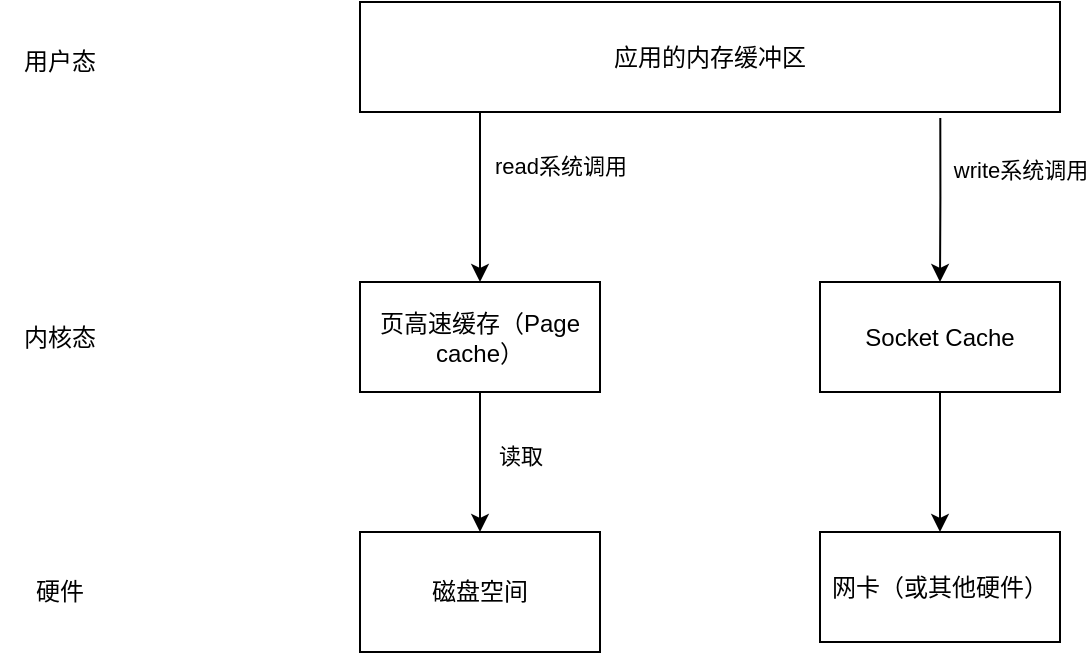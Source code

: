 <mxfile version="24.5.3" type="device">
  <diagram name="第 1 页" id="L__ulZPQL0ILmOvTm5CG">
    <mxGraphModel dx="1384" dy="843" grid="1" gridSize="10" guides="1" tooltips="1" connect="1" arrows="1" fold="1" page="1" pageScale="1" pageWidth="827" pageHeight="1169" math="0" shadow="0">
      <root>
        <mxCell id="0" />
        <mxCell id="1" parent="0" />
        <mxCell id="JLI_kJitthGdk8XXYec--9" value="" style="edgeStyle=orthogonalEdgeStyle;rounded=0;orthogonalLoop=1;jettySize=auto;html=1;" edge="1" parent="1" target="JLI_kJitthGdk8XXYec--5">
          <mxGeometry relative="1" as="geometry">
            <mxPoint x="430" y="500" as="sourcePoint" />
            <Array as="points">
              <mxPoint x="430" y="501" />
            </Array>
          </mxGeometry>
        </mxCell>
        <mxCell id="JLI_kJitthGdk8XXYec--10" value="read系统调用" style="edgeLabel;html=1;align=center;verticalAlign=middle;resizable=0;points=[];" vertex="1" connectable="0" parent="JLI_kJitthGdk8XXYec--9">
          <mxGeometry x="-0.36" y="5" relative="1" as="geometry">
            <mxPoint x="35" as="offset" />
          </mxGeometry>
        </mxCell>
        <mxCell id="JLI_kJitthGdk8XXYec--14" style="edgeStyle=orthogonalEdgeStyle;rounded=0;orthogonalLoop=1;jettySize=auto;html=1;exitX=0.829;exitY=1.055;exitDx=0;exitDy=0;exitPerimeter=0;" edge="1" parent="1" source="JLI_kJitthGdk8XXYec--2" target="JLI_kJitthGdk8XXYec--13">
          <mxGeometry relative="1" as="geometry" />
        </mxCell>
        <mxCell id="JLI_kJitthGdk8XXYec--15" value="write系统调用" style="edgeLabel;html=1;align=center;verticalAlign=middle;resizable=0;points=[];" vertex="1" connectable="0" parent="JLI_kJitthGdk8XXYec--14">
          <mxGeometry x="0.063" y="-2" relative="1" as="geometry">
            <mxPoint x="42" y="-18" as="offset" />
          </mxGeometry>
        </mxCell>
        <mxCell id="JLI_kJitthGdk8XXYec--2" value="应用的内存缓冲区" style="rounded=0;whiteSpace=wrap;html=1;" vertex="1" parent="1">
          <mxGeometry x="370" y="445" width="350" height="55" as="geometry" />
        </mxCell>
        <mxCell id="JLI_kJitthGdk8XXYec--3" value="用户态" style="text;html=1;align=center;verticalAlign=middle;whiteSpace=wrap;rounded=0;" vertex="1" parent="1">
          <mxGeometry x="190" y="460" width="60" height="30" as="geometry" />
        </mxCell>
        <mxCell id="JLI_kJitthGdk8XXYec--11" value="" style="edgeStyle=orthogonalEdgeStyle;rounded=0;orthogonalLoop=1;jettySize=auto;html=1;startArrow=none;startFill=0;" edge="1" parent="1" source="JLI_kJitthGdk8XXYec--5" target="JLI_kJitthGdk8XXYec--6">
          <mxGeometry relative="1" as="geometry" />
        </mxCell>
        <mxCell id="JLI_kJitthGdk8XXYec--12" value="读取" style="edgeLabel;html=1;align=center;verticalAlign=middle;resizable=0;points=[];" vertex="1" connectable="0" parent="JLI_kJitthGdk8XXYec--11">
          <mxGeometry x="-0.086" y="2" relative="1" as="geometry">
            <mxPoint x="18" as="offset" />
          </mxGeometry>
        </mxCell>
        <mxCell id="JLI_kJitthGdk8XXYec--5" value="页高速缓存（Page cache）" style="rounded=0;whiteSpace=wrap;html=1;" vertex="1" parent="1">
          <mxGeometry x="370" y="585" width="120" height="55" as="geometry" />
        </mxCell>
        <mxCell id="JLI_kJitthGdk8XXYec--6" value="磁盘空间" style="rounded=0;whiteSpace=wrap;html=1;" vertex="1" parent="1">
          <mxGeometry x="370" y="710" width="120" height="60" as="geometry" />
        </mxCell>
        <mxCell id="JLI_kJitthGdk8XXYec--7" value="硬件" style="text;html=1;align=center;verticalAlign=middle;whiteSpace=wrap;rounded=0;" vertex="1" parent="1">
          <mxGeometry x="190" y="725" width="60" height="30" as="geometry" />
        </mxCell>
        <mxCell id="JLI_kJitthGdk8XXYec--8" value="内核态" style="text;html=1;align=center;verticalAlign=middle;whiteSpace=wrap;rounded=0;" vertex="1" parent="1">
          <mxGeometry x="190" y="597.5" width="60" height="30" as="geometry" />
        </mxCell>
        <mxCell id="JLI_kJitthGdk8XXYec--17" value="" style="edgeStyle=orthogonalEdgeStyle;rounded=0;orthogonalLoop=1;jettySize=auto;html=1;" edge="1" parent="1" source="JLI_kJitthGdk8XXYec--13" target="JLI_kJitthGdk8XXYec--16">
          <mxGeometry relative="1" as="geometry" />
        </mxCell>
        <mxCell id="JLI_kJitthGdk8XXYec--13" value="Socket Cache" style="rounded=0;whiteSpace=wrap;html=1;" vertex="1" parent="1">
          <mxGeometry x="600" y="585" width="120" height="55" as="geometry" />
        </mxCell>
        <mxCell id="JLI_kJitthGdk8XXYec--16" value="网卡（或其他硬件）" style="rounded=0;whiteSpace=wrap;html=1;" vertex="1" parent="1">
          <mxGeometry x="600" y="710" width="120" height="55" as="geometry" />
        </mxCell>
      </root>
    </mxGraphModel>
  </diagram>
</mxfile>
